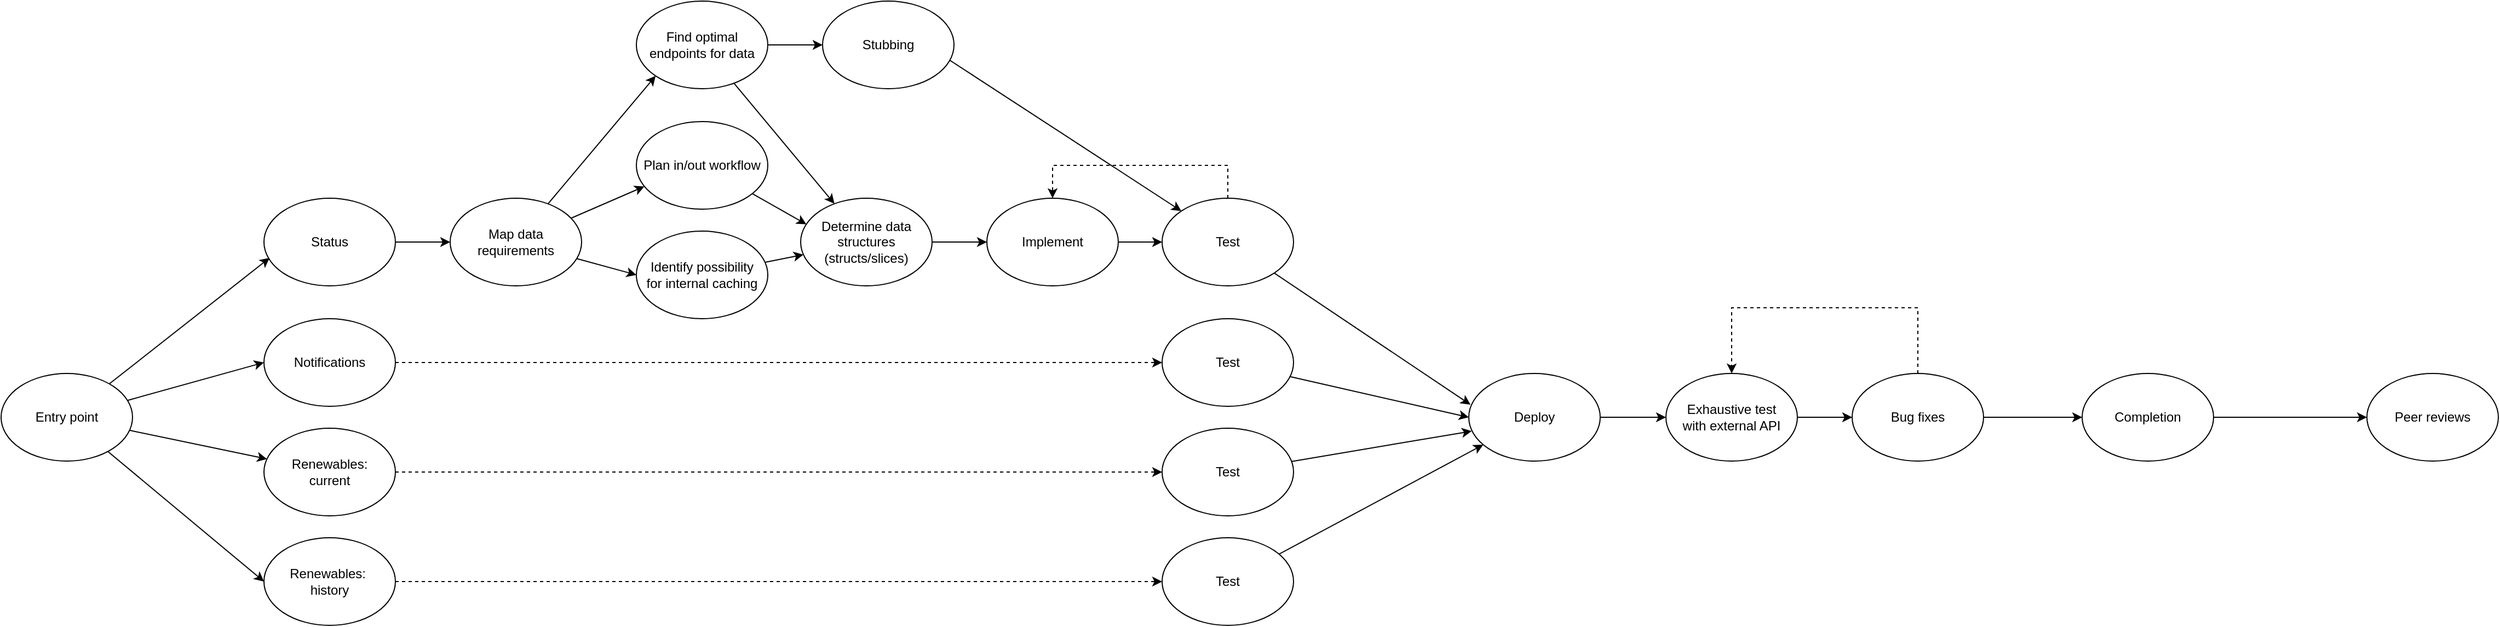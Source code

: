 <mxfile version="20.8.16" type="device"><diagram name="Page-1" id="SvMaIwNL90Uj27FDivkC"><mxGraphModel dx="1268" dy="738" grid="1" gridSize="10" guides="1" tooltips="1" connect="1" arrows="1" fold="1" page="1" pageScale="1" pageWidth="827" pageHeight="1169" math="0" shadow="0"><root><mxCell id="0"/><mxCell id="1" parent="0"/><mxCell id="GjgoELPulGa1H9oOtkQz-29" style="edgeStyle=none;rounded=0;orthogonalLoop=1;jettySize=auto;html=1;entryX=0;entryY=0.5;entryDx=0;entryDy=0;" edge="1" parent="1" source="GjgoELPulGa1H9oOtkQz-1" target="GjgoELPulGa1H9oOtkQz-8"><mxGeometry relative="1" as="geometry"/></mxCell><mxCell id="GjgoELPulGa1H9oOtkQz-1" value="Status" style="ellipse;whiteSpace=wrap;html=1;" vertex="1" parent="1"><mxGeometry x="270" y="300" width="120" height="80" as="geometry"/></mxCell><mxCell id="GjgoELPulGa1H9oOtkQz-18" style="edgeStyle=orthogonalEdgeStyle;rounded=0;orthogonalLoop=1;jettySize=auto;html=1;exitX=1;exitY=0.5;exitDx=0;exitDy=0;dashed=1;entryX=0;entryY=0.5;entryDx=0;entryDy=0;" edge="1" parent="1" source="GjgoELPulGa1H9oOtkQz-2" target="GjgoELPulGa1H9oOtkQz-19"><mxGeometry relative="1" as="geometry"><mxPoint x="1150.0" y="450.294" as="targetPoint"/></mxGeometry></mxCell><mxCell id="GjgoELPulGa1H9oOtkQz-2" value="Notifications" style="ellipse;whiteSpace=wrap;html=1;" vertex="1" parent="1"><mxGeometry x="270" y="410" width="120" height="80" as="geometry"/></mxCell><mxCell id="GjgoELPulGa1H9oOtkQz-22" style="edgeStyle=orthogonalEdgeStyle;rounded=0;orthogonalLoop=1;jettySize=auto;html=1;exitX=1;exitY=0.5;exitDx=0;exitDy=0;dashed=1;entryX=0;entryY=0.5;entryDx=0;entryDy=0;" edge="1" parent="1" source="GjgoELPulGa1H9oOtkQz-3" target="GjgoELPulGa1H9oOtkQz-20"><mxGeometry relative="1" as="geometry"><mxPoint x="1080.0" y="550.294" as="targetPoint"/></mxGeometry></mxCell><mxCell id="GjgoELPulGa1H9oOtkQz-3" value="Renewables:&lt;br&gt;current" style="ellipse;whiteSpace=wrap;html=1;" vertex="1" parent="1"><mxGeometry x="270" y="510" width="120" height="80" as="geometry"/></mxCell><mxCell id="GjgoELPulGa1H9oOtkQz-23" style="edgeStyle=orthogonalEdgeStyle;rounded=0;orthogonalLoop=1;jettySize=auto;html=1;entryX=0;entryY=0.5;entryDx=0;entryDy=0;dashed=1;" edge="1" parent="1" source="GjgoELPulGa1H9oOtkQz-4" target="GjgoELPulGa1H9oOtkQz-21"><mxGeometry relative="1" as="geometry"/></mxCell><mxCell id="GjgoELPulGa1H9oOtkQz-4" value="Renewables:&amp;nbsp;&lt;br&gt;history" style="ellipse;whiteSpace=wrap;html=1;" vertex="1" parent="1"><mxGeometry x="270" y="610" width="120" height="80" as="geometry"/></mxCell><mxCell id="GjgoELPulGa1H9oOtkQz-35" style="edgeStyle=none;rounded=0;orthogonalLoop=1;jettySize=auto;html=1;" edge="1" parent="1" source="GjgoELPulGa1H9oOtkQz-5" target="GjgoELPulGa1H9oOtkQz-10"><mxGeometry relative="1" as="geometry"/></mxCell><mxCell id="GjgoELPulGa1H9oOtkQz-5" value="Identify possibility&lt;br&gt;for internal caching" style="ellipse;whiteSpace=wrap;html=1;" vertex="1" parent="1"><mxGeometry x="610" y="330" width="120" height="80" as="geometry"/></mxCell><mxCell id="GjgoELPulGa1H9oOtkQz-38" style="edgeStyle=none;rounded=0;orthogonalLoop=1;jettySize=auto;html=1;entryX=0.043;entryY=0.681;entryDx=0;entryDy=0;entryPerimeter=0;" edge="1" parent="1" source="GjgoELPulGa1H9oOtkQz-6" target="GjgoELPulGa1H9oOtkQz-1"><mxGeometry relative="1" as="geometry"/></mxCell><mxCell id="GjgoELPulGa1H9oOtkQz-39" style="edgeStyle=none;rounded=0;orthogonalLoop=1;jettySize=auto;html=1;entryX=0;entryY=0.5;entryDx=0;entryDy=0;" edge="1" parent="1" source="GjgoELPulGa1H9oOtkQz-6" target="GjgoELPulGa1H9oOtkQz-2"><mxGeometry relative="1" as="geometry"/></mxCell><mxCell id="GjgoELPulGa1H9oOtkQz-40" style="edgeStyle=none;rounded=0;orthogonalLoop=1;jettySize=auto;html=1;" edge="1" parent="1" source="GjgoELPulGa1H9oOtkQz-6" target="GjgoELPulGa1H9oOtkQz-3"><mxGeometry relative="1" as="geometry"/></mxCell><mxCell id="GjgoELPulGa1H9oOtkQz-41" style="edgeStyle=none;rounded=0;orthogonalLoop=1;jettySize=auto;html=1;entryX=0;entryY=0.5;entryDx=0;entryDy=0;" edge="1" parent="1" source="GjgoELPulGa1H9oOtkQz-6" target="GjgoELPulGa1H9oOtkQz-4"><mxGeometry relative="1" as="geometry"/></mxCell><mxCell id="GjgoELPulGa1H9oOtkQz-6" value="Entry point" style="ellipse;whiteSpace=wrap;html=1;" vertex="1" parent="1"><mxGeometry x="30" y="460" width="120" height="80" as="geometry"/></mxCell><mxCell id="GjgoELPulGa1H9oOtkQz-30" style="edgeStyle=none;rounded=0;orthogonalLoop=1;jettySize=auto;html=1;entryX=0;entryY=1;entryDx=0;entryDy=0;" edge="1" parent="1" source="GjgoELPulGa1H9oOtkQz-8" target="GjgoELPulGa1H9oOtkQz-9"><mxGeometry relative="1" as="geometry"/></mxCell><mxCell id="GjgoELPulGa1H9oOtkQz-31" style="edgeStyle=none;rounded=0;orthogonalLoop=1;jettySize=auto;html=1;entryX=0.061;entryY=0.74;entryDx=0;entryDy=0;entryPerimeter=0;" edge="1" parent="1" source="GjgoELPulGa1H9oOtkQz-8" target="GjgoELPulGa1H9oOtkQz-11"><mxGeometry relative="1" as="geometry"/></mxCell><mxCell id="GjgoELPulGa1H9oOtkQz-32" style="edgeStyle=none;rounded=0;orthogonalLoop=1;jettySize=auto;html=1;entryX=0;entryY=0.5;entryDx=0;entryDy=0;" edge="1" parent="1" source="GjgoELPulGa1H9oOtkQz-8" target="GjgoELPulGa1H9oOtkQz-5"><mxGeometry relative="1" as="geometry"/></mxCell><mxCell id="GjgoELPulGa1H9oOtkQz-8" value="Map data requirements" style="ellipse;whiteSpace=wrap;html=1;" vertex="1" parent="1"><mxGeometry x="440" y="300" width="120" height="80" as="geometry"/></mxCell><mxCell id="GjgoELPulGa1H9oOtkQz-33" style="edgeStyle=none;rounded=0;orthogonalLoop=1;jettySize=auto;html=1;" edge="1" parent="1" source="GjgoELPulGa1H9oOtkQz-9" target="GjgoELPulGa1H9oOtkQz-10"><mxGeometry relative="1" as="geometry"/></mxCell><mxCell id="GjgoELPulGa1H9oOtkQz-44" style="edgeStyle=none;rounded=0;orthogonalLoop=1;jettySize=auto;html=1;" edge="1" parent="1" source="GjgoELPulGa1H9oOtkQz-9" target="GjgoELPulGa1H9oOtkQz-43"><mxGeometry relative="1" as="geometry"/></mxCell><mxCell id="GjgoELPulGa1H9oOtkQz-9" value="Find optimal endpoints for data" style="ellipse;whiteSpace=wrap;html=1;" vertex="1" parent="1"><mxGeometry x="610" y="120" width="120" height="80" as="geometry"/></mxCell><mxCell id="GjgoELPulGa1H9oOtkQz-36" style="edgeStyle=none;rounded=0;orthogonalLoop=1;jettySize=auto;html=1;" edge="1" parent="1" source="GjgoELPulGa1H9oOtkQz-10" target="GjgoELPulGa1H9oOtkQz-15"><mxGeometry relative="1" as="geometry"/></mxCell><mxCell id="GjgoELPulGa1H9oOtkQz-10" value="Determine data structures (structs/slices)" style="ellipse;whiteSpace=wrap;html=1;" vertex="1" parent="1"><mxGeometry x="760" y="300" width="120" height="80" as="geometry"/></mxCell><mxCell id="GjgoELPulGa1H9oOtkQz-34" style="edgeStyle=none;rounded=0;orthogonalLoop=1;jettySize=auto;html=1;entryX=0.044;entryY=0.298;entryDx=0;entryDy=0;entryPerimeter=0;" edge="1" parent="1" source="GjgoELPulGa1H9oOtkQz-11" target="GjgoELPulGa1H9oOtkQz-10"><mxGeometry relative="1" as="geometry"/></mxCell><mxCell id="GjgoELPulGa1H9oOtkQz-11" value="Plan in/out workflow" style="ellipse;whiteSpace=wrap;html=1;" vertex="1" parent="1"><mxGeometry x="610" y="230" width="120" height="80" as="geometry"/></mxCell><mxCell id="GjgoELPulGa1H9oOtkQz-37" style="edgeStyle=none;rounded=0;orthogonalLoop=1;jettySize=auto;html=1;entryX=0;entryY=0.5;entryDx=0;entryDy=0;" edge="1" parent="1" source="GjgoELPulGa1H9oOtkQz-15" target="GjgoELPulGa1H9oOtkQz-16"><mxGeometry relative="1" as="geometry"/></mxCell><mxCell id="GjgoELPulGa1H9oOtkQz-15" value="Implement" style="ellipse;whiteSpace=wrap;html=1;" vertex="1" parent="1"><mxGeometry x="930" y="300" width="120" height="80" as="geometry"/></mxCell><mxCell id="GjgoELPulGa1H9oOtkQz-17" style="edgeStyle=orthogonalEdgeStyle;rounded=0;orthogonalLoop=1;jettySize=auto;html=1;entryX=0.5;entryY=0;entryDx=0;entryDy=0;dashed=1;exitX=0.5;exitY=0;exitDx=0;exitDy=0;" edge="1" parent="1" source="GjgoELPulGa1H9oOtkQz-16" target="GjgoELPulGa1H9oOtkQz-15"><mxGeometry relative="1" as="geometry"><Array as="points"><mxPoint x="1150" y="270"/><mxPoint x="990" y="270"/></Array></mxGeometry></mxCell><mxCell id="GjgoELPulGa1H9oOtkQz-25" style="rounded=0;orthogonalLoop=1;jettySize=auto;html=1;entryX=0.013;entryY=0.356;entryDx=0;entryDy=0;entryPerimeter=0;" edge="1" parent="1" source="GjgoELPulGa1H9oOtkQz-16" target="GjgoELPulGa1H9oOtkQz-24"><mxGeometry relative="1" as="geometry"/></mxCell><mxCell id="GjgoELPulGa1H9oOtkQz-16" value="Test" style="ellipse;whiteSpace=wrap;html=1;" vertex="1" parent="1"><mxGeometry x="1090" y="300" width="120" height="80" as="geometry"/></mxCell><mxCell id="GjgoELPulGa1H9oOtkQz-26" style="edgeStyle=none;rounded=0;orthogonalLoop=1;jettySize=auto;html=1;entryX=0;entryY=0.5;entryDx=0;entryDy=0;" edge="1" parent="1" source="GjgoELPulGa1H9oOtkQz-19" target="GjgoELPulGa1H9oOtkQz-24"><mxGeometry relative="1" as="geometry"/></mxCell><mxCell id="GjgoELPulGa1H9oOtkQz-19" value="Test" style="ellipse;whiteSpace=wrap;html=1;" vertex="1" parent="1"><mxGeometry x="1090" y="410" width="120" height="80" as="geometry"/></mxCell><mxCell id="GjgoELPulGa1H9oOtkQz-42" style="edgeStyle=none;rounded=0;orthogonalLoop=1;jettySize=auto;html=1;entryX=0.022;entryY=0.658;entryDx=0;entryDy=0;entryPerimeter=0;" edge="1" parent="1" source="GjgoELPulGa1H9oOtkQz-20" target="GjgoELPulGa1H9oOtkQz-24"><mxGeometry relative="1" as="geometry"/></mxCell><mxCell id="GjgoELPulGa1H9oOtkQz-20" value="Test" style="ellipse;whiteSpace=wrap;html=1;" vertex="1" parent="1"><mxGeometry x="1090" y="510" width="120" height="80" as="geometry"/></mxCell><mxCell id="GjgoELPulGa1H9oOtkQz-28" style="edgeStyle=none;rounded=0;orthogonalLoop=1;jettySize=auto;html=1;" edge="1" parent="1" source="GjgoELPulGa1H9oOtkQz-21" target="GjgoELPulGa1H9oOtkQz-24"><mxGeometry relative="1" as="geometry"/></mxCell><mxCell id="GjgoELPulGa1H9oOtkQz-21" value="Test" style="ellipse;whiteSpace=wrap;html=1;" vertex="1" parent="1"><mxGeometry x="1090" y="610" width="120" height="80" as="geometry"/></mxCell><mxCell id="GjgoELPulGa1H9oOtkQz-52" style="edgeStyle=none;rounded=0;orthogonalLoop=1;jettySize=auto;html=1;entryX=0;entryY=0.5;entryDx=0;entryDy=0;" edge="1" parent="1" source="GjgoELPulGa1H9oOtkQz-24" target="GjgoELPulGa1H9oOtkQz-51"><mxGeometry relative="1" as="geometry"/></mxCell><mxCell id="GjgoELPulGa1H9oOtkQz-24" value="Deploy" style="ellipse;whiteSpace=wrap;html=1;" vertex="1" parent="1"><mxGeometry x="1370" y="460" width="120" height="80" as="geometry"/></mxCell><mxCell id="GjgoELPulGa1H9oOtkQz-45" style="edgeStyle=none;rounded=0;orthogonalLoop=1;jettySize=auto;html=1;entryX=0;entryY=0;entryDx=0;entryDy=0;" edge="1" parent="1" target="GjgoELPulGa1H9oOtkQz-16"><mxGeometry relative="1" as="geometry"><mxPoint x="890" y="170" as="sourcePoint"/></mxGeometry></mxCell><mxCell id="GjgoELPulGa1H9oOtkQz-43" value="Stubbing" style="ellipse;whiteSpace=wrap;html=1;" vertex="1" parent="1"><mxGeometry x="780" y="120" width="120" height="80" as="geometry"/></mxCell><mxCell id="GjgoELPulGa1H9oOtkQz-50" style="edgeStyle=none;rounded=0;orthogonalLoop=1;jettySize=auto;html=1;entryX=0;entryY=0.5;entryDx=0;entryDy=0;" edge="1" parent="1" source="GjgoELPulGa1H9oOtkQz-46" target="GjgoELPulGa1H9oOtkQz-49"><mxGeometry relative="1" as="geometry"/></mxCell><mxCell id="GjgoELPulGa1H9oOtkQz-46" value="Completion" style="ellipse;whiteSpace=wrap;html=1;" vertex="1" parent="1"><mxGeometry x="1930" y="460" width="120" height="80" as="geometry"/></mxCell><mxCell id="GjgoELPulGa1H9oOtkQz-49" value="Peer reviews" style="ellipse;whiteSpace=wrap;html=1;" vertex="1" parent="1"><mxGeometry x="2190" y="460" width="120" height="80" as="geometry"/></mxCell><mxCell id="GjgoELPulGa1H9oOtkQz-54" style="edgeStyle=none;rounded=0;orthogonalLoop=1;jettySize=auto;html=1;" edge="1" parent="1" source="GjgoELPulGa1H9oOtkQz-51" target="GjgoELPulGa1H9oOtkQz-53"><mxGeometry relative="1" as="geometry"/></mxCell><mxCell id="GjgoELPulGa1H9oOtkQz-51" value="Exhaustive test&lt;br&gt;with external API" style="ellipse;whiteSpace=wrap;html=1;" vertex="1" parent="1"><mxGeometry x="1550" y="460" width="120" height="80" as="geometry"/></mxCell><mxCell id="GjgoELPulGa1H9oOtkQz-55" style="edgeStyle=none;rounded=0;orthogonalLoop=1;jettySize=auto;html=1;exitX=0.5;exitY=0;exitDx=0;exitDy=0;entryX=0.5;entryY=0;entryDx=0;entryDy=0;dashed=1;" edge="1" parent="1" source="GjgoELPulGa1H9oOtkQz-53" target="GjgoELPulGa1H9oOtkQz-51"><mxGeometry relative="1" as="geometry"><Array as="points"><mxPoint x="1780" y="400"/><mxPoint x="1610" y="400"/></Array></mxGeometry></mxCell><mxCell id="GjgoELPulGa1H9oOtkQz-56" style="rounded=0;orthogonalLoop=1;jettySize=auto;html=1;entryX=0;entryY=0.5;entryDx=0;entryDy=0;elbow=vertical;" edge="1" parent="1" source="GjgoELPulGa1H9oOtkQz-53" target="GjgoELPulGa1H9oOtkQz-46"><mxGeometry relative="1" as="geometry"/></mxCell><mxCell id="GjgoELPulGa1H9oOtkQz-53" value="Bug fixes" style="ellipse;whiteSpace=wrap;html=1;" vertex="1" parent="1"><mxGeometry x="1720" y="460" width="120" height="80" as="geometry"/></mxCell></root></mxGraphModel></diagram></mxfile>